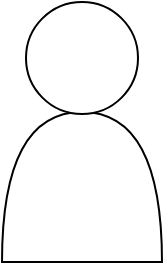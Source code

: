 <mxfile version="22.1.4" type="device">
  <diagram name="페이지-1" id="hKErau1BkpwbUh1Rq2Ij">
    <mxGraphModel dx="2575" dy="1631" grid="0" gridSize="10" guides="1" tooltips="1" connect="1" arrows="1" fold="1" page="0" pageScale="1" pageWidth="827" pageHeight="1169" math="0" shadow="0">
      <root>
        <mxCell id="0" />
        <mxCell id="1" parent="0" />
        <mxCell id="ZQMIgJexMDCK2fhlYDLp-2" value="" style="shape=or;whiteSpace=wrap;html=1;fontSize=16;rotation=-90;" vertex="1" parent="1">
          <mxGeometry x="385.5" y="8.5" width="75" height="80" as="geometry" />
        </mxCell>
        <mxCell id="ZQMIgJexMDCK2fhlYDLp-3" value="" style="ellipse;whiteSpace=wrap;html=1;aspect=fixed;fontSize=16;" vertex="1" parent="1">
          <mxGeometry x="395" y="-44" width="56" height="56" as="geometry" />
        </mxCell>
      </root>
    </mxGraphModel>
  </diagram>
</mxfile>
